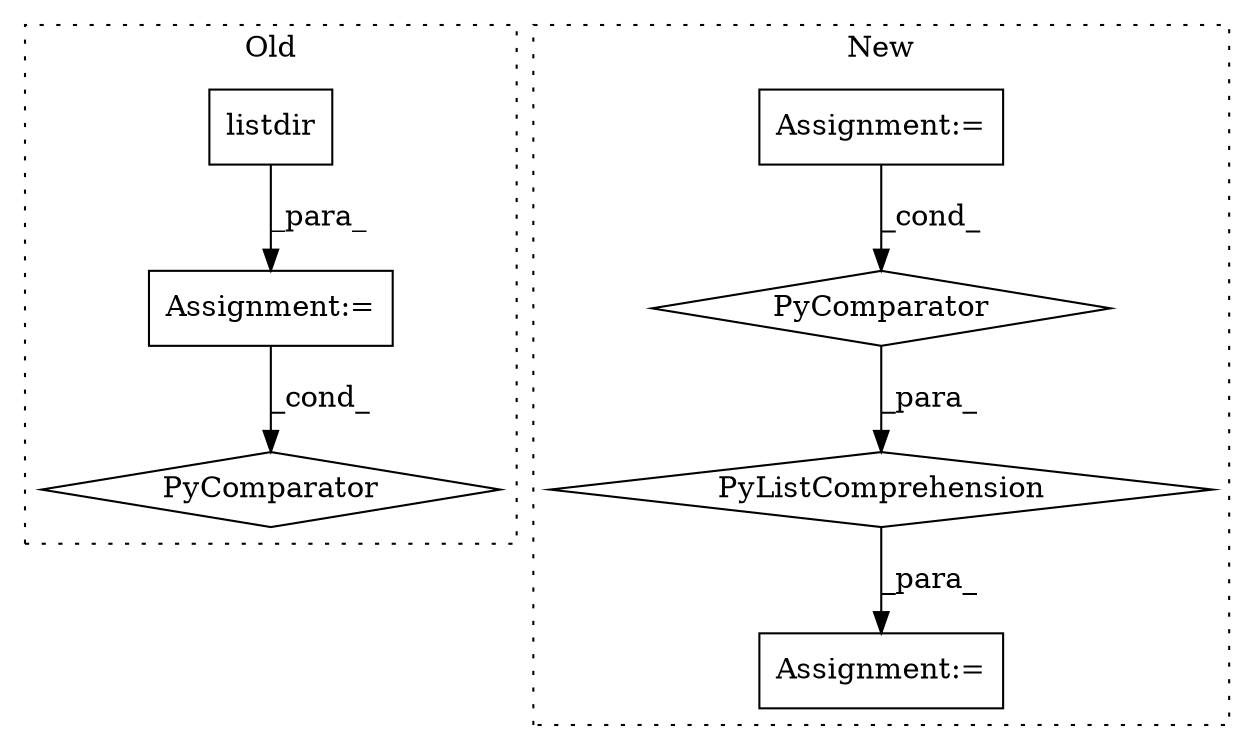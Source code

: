 digraph G {
subgraph cluster0 {
1 [label="listdir" a="32" s="9583,9608" l="8,1" shape="box"];
4 [label="PyComparator" a="113" s="9573" l="63" shape="diamond"];
5 [label="Assignment:=" a="7" s="9573" l="63" shape="box"];
label = "Old";
style="dotted";
}
subgraph cluster1 {
2 [label="PyComparator" a="113" s="9627" l="46" shape="diamond"];
3 [label="PyListComprehension" a="109" s="9509" l="172" shape="diamond"];
6 [label="Assignment:=" a="7" s="9627" l="46" shape="box"];
7 [label="Assignment:=" a="7" s="9497" l="12" shape="box"];
label = "New";
style="dotted";
}
1 -> 5 [label="_para_"];
2 -> 3 [label="_para_"];
3 -> 7 [label="_para_"];
5 -> 4 [label="_cond_"];
6 -> 2 [label="_cond_"];
}